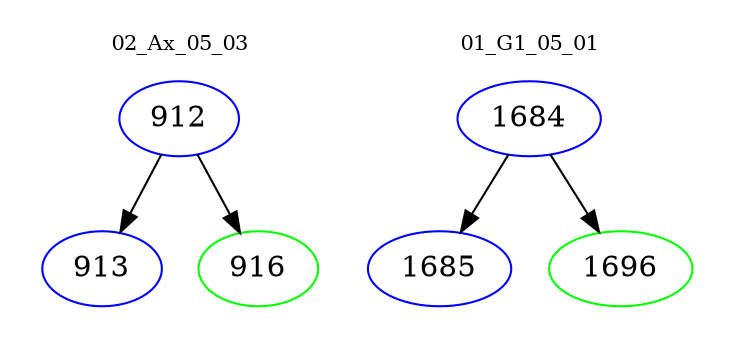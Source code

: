 digraph{
subgraph cluster_0 {
color = white
label = "02_Ax_05_03";
fontsize=10;
T0_912 [label="912", color="blue"]
T0_912 -> T0_913 [color="black"]
T0_913 [label="913", color="blue"]
T0_912 -> T0_916 [color="black"]
T0_916 [label="916", color="green"]
}
subgraph cluster_1 {
color = white
label = "01_G1_05_01";
fontsize=10;
T1_1684 [label="1684", color="blue"]
T1_1684 -> T1_1685 [color="black"]
T1_1685 [label="1685", color="blue"]
T1_1684 -> T1_1696 [color="black"]
T1_1696 [label="1696", color="green"]
}
}
